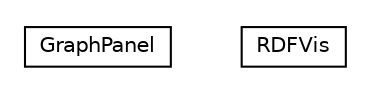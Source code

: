 #!/usr/local/bin/dot
#
# Class diagram 
# Generated by UMLGraph version R5_6-24-gf6e263 (http://www.umlgraph.org/)
#

digraph G {
	edge [fontname="Helvetica",fontsize=10,labelfontname="Helvetica",labelfontsize=10];
	node [fontname="Helvetica",fontsize=10,shape=plaintext];
	nodesep=0.25;
	ranksep=0.5;
	// org.universAAL.tools.logmonitor.rdfvis.gui.GraphPanel
	c1302097 [label=<<table title="org.universAAL.tools.logmonitor.rdfvis.gui.GraphPanel" border="0" cellborder="1" cellspacing="0" cellpadding="2" port="p" href="./GraphPanel.html">
		<tr><td><table border="0" cellspacing="0" cellpadding="1">
<tr><td align="center" balign="center"> GraphPanel </td></tr>
		</table></td></tr>
		</table>>, URL="./GraphPanel.html", fontname="Helvetica", fontcolor="black", fontsize=10.0];
	// org.universAAL.tools.logmonitor.rdfvis.gui.RDFVis
	c1302098 [label=<<table title="org.universAAL.tools.logmonitor.rdfvis.gui.RDFVis" border="0" cellborder="1" cellspacing="0" cellpadding="2" port="p" href="./RDFVis.html">
		<tr><td><table border="0" cellspacing="0" cellpadding="1">
<tr><td align="center" balign="center"> RDFVis </td></tr>
		</table></td></tr>
		</table>>, URL="./RDFVis.html", fontname="Helvetica", fontcolor="black", fontsize=10.0];
}

